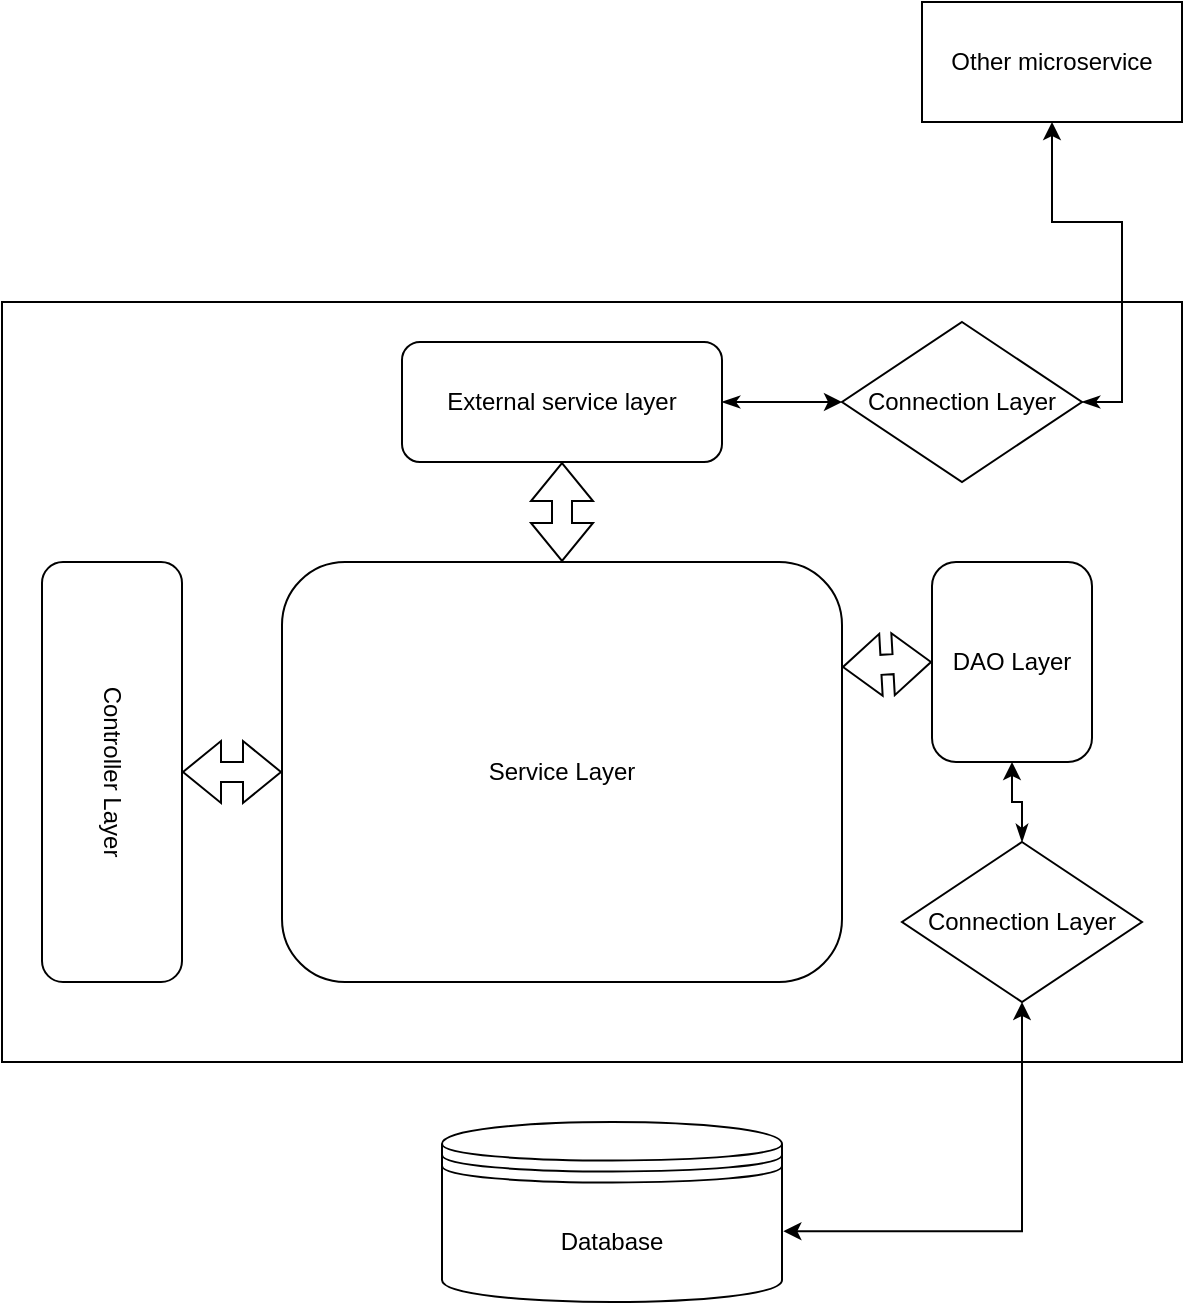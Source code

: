 <mxfile version="21.6.8" type="github">
  <diagram name="Page-1" id="PnUXyKtYF6NEwizIRPkU">
    <mxGraphModel dx="794" dy="1530" grid="1" gridSize="10" guides="1" tooltips="1" connect="1" arrows="1" fold="1" page="1" pageScale="1" pageWidth="850" pageHeight="1100" math="0" shadow="0">
      <root>
        <mxCell id="0" />
        <mxCell id="1" parent="0" />
        <UserObject label="" tooltip="This is spring application." id="InDyEbOoRJ5Xt-ui2QHD-1">
          <mxCell style="rounded=0;whiteSpace=wrap;html=1;" parent="1" vertex="1">
            <mxGeometry x="130" y="-20" width="590" height="380" as="geometry" />
          </mxCell>
        </UserObject>
        <UserObject label="Controller Layer" tooltip="This is entry point for any external rest API call.&#xa;Spring boot uses @Controller, @RestController annotation to define this class as entry point.&#xa;Service can be integrated inside controller using @Autowired. And API enpoints defined by @GetRequets, @PostRequest.&#xa;&#xa;This layer can be covered by ControllerAdvice which handles exceptions. " id="InDyEbOoRJ5Xt-ui2QHD-2">
          <mxCell style="rounded=1;whiteSpace=wrap;html=1;rotation=90;" parent="1" vertex="1">
            <mxGeometry x="80" y="180" width="210" height="70" as="geometry" />
          </mxCell>
        </UserObject>
        <UserObject label="Service Layer" tooltip="This layer of Classes, Interfaces, Enums containts all logical part of the application. &#xa;Communicates with controller, other services, DAO&#39;s, External calls. &#xa;" id="InDyEbOoRJ5Xt-ui2QHD-3">
          <mxCell style="rounded=1;whiteSpace=wrap;html=1;" parent="1" vertex="1">
            <mxGeometry x="270" y="110" width="280" height="210" as="geometry" />
          </mxCell>
        </UserObject>
        <UserObject label="DAO Layer" tooltip="This layer communicates with service and database. &#xa;And can be wrap by retry and hystix circuit breaker. " id="InDyEbOoRJ5Xt-ui2QHD-4">
          <mxCell style="rounded=1;whiteSpace=wrap;html=1;" parent="1" vertex="1">
            <mxGeometry x="595" y="110" width="80" height="100" as="geometry" />
          </mxCell>
        </UserObject>
        <mxCell id="InDyEbOoRJ5Xt-ui2QHD-7" value="" style="shape=flexArrow;endArrow=classic;startArrow=classic;html=1;rounded=0;entryX=0;entryY=0.5;entryDx=0;entryDy=0;" parent="1" source="InDyEbOoRJ5Xt-ui2QHD-2" target="InDyEbOoRJ5Xt-ui2QHD-3" edge="1">
          <mxGeometry width="100" height="100" relative="1" as="geometry">
            <mxPoint x="420" y="280" as="sourcePoint" />
            <mxPoint x="520" y="180" as="targetPoint" />
          </mxGeometry>
        </mxCell>
        <mxCell id="InDyEbOoRJ5Xt-ui2QHD-8" value="" style="shape=flexArrow;endArrow=classic;startArrow=classic;html=1;rounded=0;entryX=0;entryY=0.5;entryDx=0;entryDy=0;exitX=1;exitY=0.25;exitDx=0;exitDy=0;" parent="1" source="InDyEbOoRJ5Xt-ui2QHD-3" target="InDyEbOoRJ5Xt-ui2QHD-4" edge="1">
          <mxGeometry width="100" height="100" relative="1" as="geometry">
            <mxPoint x="230" y="225" as="sourcePoint" />
            <mxPoint x="280" y="225" as="targetPoint" />
            <Array as="points" />
          </mxGeometry>
        </mxCell>
        <mxCell id="InDyEbOoRJ5Xt-ui2QHD-10" value="Database" style="shape=datastore;whiteSpace=wrap;html=1;" parent="1" vertex="1">
          <mxGeometry x="350" y="390" width="170" height="90" as="geometry" />
        </mxCell>
        <mxCell id="MZVAQr9jp4NLRx5XOE6I-3" value="" style="edgeStyle=orthogonalEdgeStyle;rounded=0;orthogonalLoop=1;jettySize=auto;html=1;startArrow=classicThin;startFill=1;" edge="1" parent="1" source="MZVAQr9jp4NLRx5XOE6I-1" target="InDyEbOoRJ5Xt-ui2QHD-4">
          <mxGeometry relative="1" as="geometry" />
        </mxCell>
        <mxCell id="MZVAQr9jp4NLRx5XOE6I-5" style="edgeStyle=orthogonalEdgeStyle;rounded=0;orthogonalLoop=1;jettySize=auto;html=1;entryX=1.004;entryY=0.607;entryDx=0;entryDy=0;entryPerimeter=0;startArrow=classic;startFill=1;" edge="1" parent="1" source="MZVAQr9jp4NLRx5XOE6I-1" target="InDyEbOoRJ5Xt-ui2QHD-10">
          <mxGeometry relative="1" as="geometry">
            <Array as="points">
              <mxPoint x="640" y="445" />
            </Array>
          </mxGeometry>
        </mxCell>
        <UserObject label="Connection Layer" tooltip="This layer covered by Spring Retry and hitrix. &#xa;Spring Retry :&#xa;If query does not executed then automatically tries again.(3 times as defined in properties). Then goes for fallback method where default response for call provided.&#xa;Hystrix Circuit Breaker : This pattern followed for DB connection or inter service cummincation. Bydefault circuit is closed. If response is failing for mutliple times then circuit is open where instade of going for exeternal call service executes the fallback method.&#xa;After sometime it falls into patial circuit open state, where intermideate call goes for external service. If connection restored successfully then state changes to circuit close. " id="MZVAQr9jp4NLRx5XOE6I-1">
          <mxCell style="rhombus;whiteSpace=wrap;html=1;" vertex="1" parent="1">
            <mxGeometry x="580" y="250" width="120" height="80" as="geometry" />
          </mxCell>
        </UserObject>
        <mxCell id="MZVAQr9jp4NLRx5XOE6I-6" value="External service layer" style="rounded=1;whiteSpace=wrap;html=1;" vertex="1" parent="1">
          <mxGeometry x="330" width="160" height="60" as="geometry" />
        </mxCell>
        <mxCell id="MZVAQr9jp4NLRx5XOE6I-7" value="" style="shape=flexArrow;endArrow=classic;startArrow=classic;html=1;rounded=0;entryX=0.5;entryY=1;entryDx=0;entryDy=0;exitX=0.5;exitY=0;exitDx=0;exitDy=0;" edge="1" parent="1" source="InDyEbOoRJ5Xt-ui2QHD-3" target="MZVAQr9jp4NLRx5XOE6I-6">
          <mxGeometry width="100" height="100" relative="1" as="geometry">
            <mxPoint x="560" y="173" as="sourcePoint" />
            <mxPoint x="605" y="170" as="targetPoint" />
            <Array as="points" />
          </mxGeometry>
        </mxCell>
        <UserObject label="Connection Layer" tooltip="This layer covered by Spring Retry and hitrix. &#xa;Spring Retry :&#xa;If query does not executed then automatically tries again.(3 times as defined in properties). Then goes for fallback method where default response for call provided.&#xa;Hystrix Circuit Breaker : This pattern followed for DB connection or inter service cummincation. Bydefault circuit is closed. If response is failing for mutliple times then circuit is open where instade of going for exeternal call service executes the fallback method.&#xa;After sometime it falls into patial circuit open state, where intermideate call goes for external service. If connection restored successfully then state changes to circuit close. " id="MZVAQr9jp4NLRx5XOE6I-8">
          <mxCell style="rhombus;whiteSpace=wrap;html=1;" vertex="1" parent="1">
            <mxGeometry x="550" y="-10" width="120" height="80" as="geometry" />
          </mxCell>
        </UserObject>
        <mxCell id="MZVAQr9jp4NLRx5XOE6I-9" value="" style="edgeStyle=orthogonalEdgeStyle;rounded=0;orthogonalLoop=1;jettySize=auto;html=1;startArrow=classicThin;startFill=1;entryX=0;entryY=0.5;entryDx=0;entryDy=0;" edge="1" parent="1" source="MZVAQr9jp4NLRx5XOE6I-6" target="MZVAQr9jp4NLRx5XOE6I-8">
          <mxGeometry relative="1" as="geometry">
            <mxPoint x="650" y="260" as="sourcePoint" />
            <mxPoint x="645" y="220" as="targetPoint" />
          </mxGeometry>
        </mxCell>
        <mxCell id="MZVAQr9jp4NLRx5XOE6I-10" value="" style="edgeStyle=orthogonalEdgeStyle;rounded=0;orthogonalLoop=1;jettySize=auto;html=1;startArrow=classicThin;startFill=1;exitX=1;exitY=0.5;exitDx=0;exitDy=0;entryX=0.5;entryY=1;entryDx=0;entryDy=0;" edge="1" parent="1" source="MZVAQr9jp4NLRx5XOE6I-8" target="MZVAQr9jp4NLRx5XOE6I-11">
          <mxGeometry relative="1" as="geometry">
            <mxPoint x="500" y="40" as="sourcePoint" />
            <mxPoint x="650" y="-80" as="targetPoint" />
          </mxGeometry>
        </mxCell>
        <mxCell id="MZVAQr9jp4NLRx5XOE6I-11" value="Other microservice" style="rounded=0;whiteSpace=wrap;html=1;" vertex="1" parent="1">
          <mxGeometry x="590" y="-170" width="130" height="60" as="geometry" />
        </mxCell>
      </root>
    </mxGraphModel>
  </diagram>
</mxfile>

